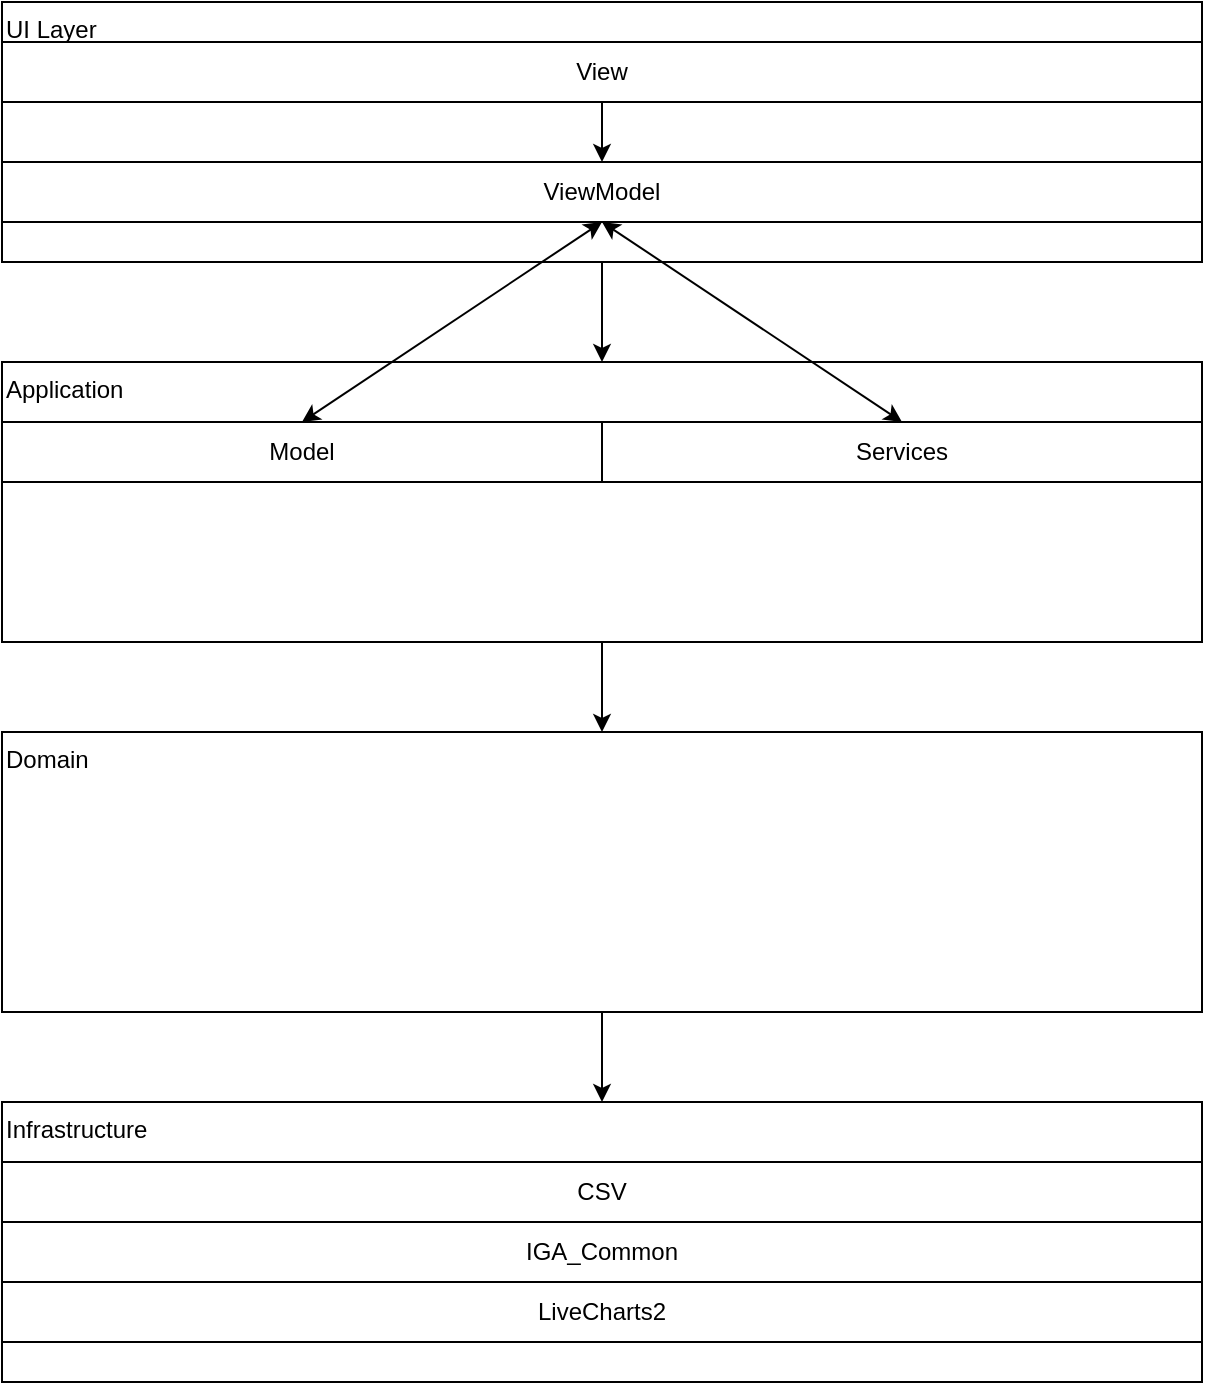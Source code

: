 <mxfile version="28.1.2" pages="2">
  <diagram name="Layer Structure" id="PaTMS0mXZItTdwB3mvPL">
    <mxGraphModel dx="1410" dy="825" grid="1" gridSize="10" guides="1" tooltips="1" connect="1" arrows="1" fold="1" page="1" pageScale="1" pageWidth="827" pageHeight="1169" math="0" shadow="0">
      <root>
        <mxCell id="0" />
        <mxCell id="1" parent="0" />
        <mxCell id="t_3xQdhQJBQ7S3GY_MiX-1" value="UI Layer" style="rounded=0;whiteSpace=wrap;html=1;align=left;verticalAlign=top;" vertex="1" parent="1">
          <mxGeometry x="120" y="80" width="600" height="130" as="geometry" />
        </mxCell>
        <mxCell id="t_3xQdhQJBQ7S3GY_MiX-2" value="View" style="rounded=0;whiteSpace=wrap;html=1;" vertex="1" parent="1">
          <mxGeometry x="120" y="100" width="600" height="30" as="geometry" />
        </mxCell>
        <mxCell id="t_3xQdhQJBQ7S3GY_MiX-3" value="ViewModel" style="rounded=0;whiteSpace=wrap;html=1;" vertex="1" parent="1">
          <mxGeometry x="120" y="160" width="600" height="30" as="geometry" />
        </mxCell>
        <mxCell id="t_3xQdhQJBQ7S3GY_MiX-4" value="&lt;span style=&quot;background-color: transparent; color: light-dark(rgb(0, 0, 0), rgb(255, 255, 255));&quot;&gt;Application&lt;/span&gt;" style="rounded=0;whiteSpace=wrap;html=1;align=left;verticalAlign=top;" vertex="1" parent="1">
          <mxGeometry x="120" y="260" width="600" height="140" as="geometry" />
        </mxCell>
        <mxCell id="t_3xQdhQJBQ7S3GY_MiX-5" value="Domain" style="rounded=0;whiteSpace=wrap;html=1;align=left;verticalAlign=top;" vertex="1" parent="1">
          <mxGeometry x="120" y="445" width="600" height="140" as="geometry" />
        </mxCell>
        <mxCell id="t_3xQdhQJBQ7S3GY_MiX-6" value="Infrastructure" style="rounded=0;whiteSpace=wrap;html=1;align=left;verticalAlign=top;" vertex="1" parent="1">
          <mxGeometry x="120" y="630" width="600" height="140" as="geometry" />
        </mxCell>
        <mxCell id="t_3xQdhQJBQ7S3GY_MiX-7" value="" style="endArrow=classic;html=1;rounded=0;exitX=0.5;exitY=1;exitDx=0;exitDy=0;entryX=0.5;entryY=0;entryDx=0;entryDy=0;" edge="1" parent="1" source="t_3xQdhQJBQ7S3GY_MiX-2" target="t_3xQdhQJBQ7S3GY_MiX-3">
          <mxGeometry width="50" height="50" relative="1" as="geometry">
            <mxPoint x="450" y="350" as="sourcePoint" />
            <mxPoint x="500" y="300" as="targetPoint" />
          </mxGeometry>
        </mxCell>
        <mxCell id="t_3xQdhQJBQ7S3GY_MiX-8" value="" style="endArrow=classic;html=1;rounded=0;exitX=0.5;exitY=1;exitDx=0;exitDy=0;entryX=0.5;entryY=0;entryDx=0;entryDy=0;" edge="1" parent="1" source="t_3xQdhQJBQ7S3GY_MiX-1" target="t_3xQdhQJBQ7S3GY_MiX-4">
          <mxGeometry width="50" height="50" relative="1" as="geometry">
            <mxPoint x="450" y="350" as="sourcePoint" />
            <mxPoint x="500" y="300" as="targetPoint" />
          </mxGeometry>
        </mxCell>
        <mxCell id="t_3xQdhQJBQ7S3GY_MiX-9" value="" style="endArrow=classic;html=1;rounded=0;exitX=0.5;exitY=1;exitDx=0;exitDy=0;entryX=0.5;entryY=0;entryDx=0;entryDy=0;" edge="1" parent="1" source="t_3xQdhQJBQ7S3GY_MiX-4" target="t_3xQdhQJBQ7S3GY_MiX-5">
          <mxGeometry width="50" height="50" relative="1" as="geometry">
            <mxPoint x="530" y="340" as="sourcePoint" />
            <mxPoint x="530" y="390" as="targetPoint" />
          </mxGeometry>
        </mxCell>
        <mxCell id="t_3xQdhQJBQ7S3GY_MiX-10" value="" style="endArrow=classic;html=1;rounded=0;exitX=0.5;exitY=1;exitDx=0;exitDy=0;entryX=0.5;entryY=0;entryDx=0;entryDy=0;" edge="1" parent="1" source="t_3xQdhQJBQ7S3GY_MiX-5" target="t_3xQdhQJBQ7S3GY_MiX-6">
          <mxGeometry width="50" height="50" relative="1" as="geometry">
            <mxPoint x="450" y="560" as="sourcePoint" />
            <mxPoint x="450" y="605" as="targetPoint" />
          </mxGeometry>
        </mxCell>
        <mxCell id="t_3xQdhQJBQ7S3GY_MiX-11" value="Services" style="rounded=0;whiteSpace=wrap;html=1;" vertex="1" parent="1">
          <mxGeometry x="420" y="290" width="300" height="30" as="geometry" />
        </mxCell>
        <mxCell id="t_3xQdhQJBQ7S3GY_MiX-12" value="Model" style="rounded=0;whiteSpace=wrap;html=1;" vertex="1" parent="1">
          <mxGeometry x="120" y="290" width="300" height="30" as="geometry" />
        </mxCell>
        <mxCell id="t_3xQdhQJBQ7S3GY_MiX-13" value="CSV" style="rounded=0;whiteSpace=wrap;html=1;" vertex="1" parent="1">
          <mxGeometry x="120" y="660" width="600" height="30" as="geometry" />
        </mxCell>
        <mxCell id="t_3xQdhQJBQ7S3GY_MiX-14" value="LiveCharts2" style="rounded=0;whiteSpace=wrap;html=1;" vertex="1" parent="1">
          <mxGeometry x="120" y="720" width="600" height="30" as="geometry" />
        </mxCell>
        <mxCell id="t_3xQdhQJBQ7S3GY_MiX-15" value="IGA_Common" style="rounded=0;whiteSpace=wrap;html=1;" vertex="1" parent="1">
          <mxGeometry x="120" y="690" width="600" height="30" as="geometry" />
        </mxCell>
        <mxCell id="t_3xQdhQJBQ7S3GY_MiX-17" value="" style="endArrow=classic;startArrow=classic;html=1;rounded=0;entryX=0.5;entryY=1;entryDx=0;entryDy=0;exitX=0.5;exitY=0;exitDx=0;exitDy=0;" edge="1" parent="1" source="t_3xQdhQJBQ7S3GY_MiX-12" target="t_3xQdhQJBQ7S3GY_MiX-3">
          <mxGeometry width="50" height="50" relative="1" as="geometry">
            <mxPoint x="450" y="450" as="sourcePoint" />
            <mxPoint x="500" y="400" as="targetPoint" />
          </mxGeometry>
        </mxCell>
        <mxCell id="t_3xQdhQJBQ7S3GY_MiX-18" value="" style="endArrow=classic;startArrow=classic;html=1;rounded=0;entryX=0.5;entryY=1;entryDx=0;entryDy=0;exitX=0.5;exitY=0;exitDx=0;exitDy=0;" edge="1" parent="1" source="t_3xQdhQJBQ7S3GY_MiX-11" target="t_3xQdhQJBQ7S3GY_MiX-3">
          <mxGeometry width="50" height="50" relative="1" as="geometry">
            <mxPoint x="400" y="400" as="sourcePoint" />
            <mxPoint x="550" y="300" as="targetPoint" />
          </mxGeometry>
        </mxCell>
      </root>
    </mxGraphModel>
  </diagram>
  <diagram id="8VS-EZ7FtIgBft2ER96T" name="Event and Process Sequential Diagram">
    <mxGraphModel dx="1659" dy="971" grid="1" gridSize="10" guides="1" tooltips="1" connect="1" arrows="1" fold="1" page="1" pageScale="1" pageWidth="827" pageHeight="1169" math="0" shadow="0">
      <root>
        <mxCell id="0" />
        <mxCell id="1" parent="0" />
        <mxCell id="wUC79p5OvyIMpoz_HqnB-2" value="View" style="rounded=0;whiteSpace=wrap;html=1;" vertex="1" parent="1">
          <mxGeometry x="290" y="160" width="120" height="60" as="geometry" />
        </mxCell>
        <mxCell id="wUC79p5OvyIMpoz_HqnB-5" value="ViewModel" style="rounded=0;whiteSpace=wrap;html=1;align=left;verticalAlign=top;" vertex="1" parent="1">
          <mxGeometry x="250" y="300" width="410" height="190" as="geometry" />
        </mxCell>
        <mxCell id="wUC79p5OvyIMpoz_HqnB-6" value="Command" style="rounded=0;whiteSpace=wrap;html=1;" vertex="1" parent="1">
          <mxGeometry x="290" y="340" width="120" height="60" as="geometry" />
        </mxCell>
        <mxCell id="wUC79p5OvyIMpoz_HqnB-3" value="" style="endArrow=classic;html=1;rounded=0;exitX=0.5;exitY=1;exitDx=0;exitDy=0;edgeStyle=orthogonalEdgeStyle;jumpStyle=arc;curved=0;entryX=0.5;entryY=0;entryDx=0;entryDy=0;" edge="1" parent="1" source="wUC79p5OvyIMpoz_HqnB-2" target="wUC79p5OvyIMpoz_HqnB-6">
          <mxGeometry width="50" height="50" relative="1" as="geometry">
            <mxPoint x="290" y="380" as="sourcePoint" />
            <mxPoint x="350" y="300" as="targetPoint" />
            <Array as="points">
              <mxPoint x="350" y="310" />
              <mxPoint x="350" y="310" />
            </Array>
          </mxGeometry>
        </mxCell>
        <mxCell id="wUC79p5OvyIMpoz_HqnB-4" value="1. Event Occured&lt;div&gt;(Pressed Button, etc.)&lt;/div&gt;" style="edgeLabel;html=1;align=center;verticalAlign=middle;resizable=0;points=[];" vertex="1" connectable="0" parent="wUC79p5OvyIMpoz_HqnB-3">
          <mxGeometry x="-0.081" relative="1" as="geometry">
            <mxPoint as="offset" />
          </mxGeometry>
        </mxCell>
        <mxCell id="wUC79p5OvyIMpoz_HqnB-9" value="Model / Services" style="rounded=0;whiteSpace=wrap;html=1;align=left;verticalAlign=top;" vertex="1" parent="1">
          <mxGeometry x="250" y="520" width="410" height="150" as="geometry" />
        </mxCell>
        <mxCell id="wUC79p5OvyIMpoz_HqnB-10" value="Processing Function" style="rounded=0;whiteSpace=wrap;html=1;" vertex="1" parent="1">
          <mxGeometry x="290" y="555" width="120" height="60" as="geometry" />
        </mxCell>
        <mxCell id="wUC79p5OvyIMpoz_HqnB-11" value="" style="endArrow=classic;html=1;rounded=0;exitX=0.5;exitY=1;exitDx=0;exitDy=0;edgeStyle=orthogonalEdgeStyle;jumpStyle=arc;curved=0;entryX=0.5;entryY=0;entryDx=0;entryDy=0;" edge="1" parent="1" source="wUC79p5OvyIMpoz_HqnB-6" target="wUC79p5OvyIMpoz_HqnB-10">
          <mxGeometry width="50" height="50" relative="1" as="geometry">
            <mxPoint x="370" y="290" as="sourcePoint" />
            <mxPoint x="370" y="410" as="targetPoint" />
            <Array as="points">
              <mxPoint x="350" y="480" />
              <mxPoint x="350" y="480" />
            </Array>
          </mxGeometry>
        </mxCell>
        <mxCell id="wUC79p5OvyIMpoz_HqnB-12" value="2. Call Function on Related Model" style="edgeLabel;html=1;align=center;verticalAlign=middle;resizable=0;points=[];" vertex="1" connectable="0" parent="wUC79p5OvyIMpoz_HqnB-11">
          <mxGeometry x="-0.081" relative="1" as="geometry">
            <mxPoint as="offset" />
          </mxGeometry>
        </mxCell>
        <mxCell id="wUC79p5OvyIMpoz_HqnB-15" value="Data Binded&lt;div&gt;Property&lt;/div&gt;" style="rounded=0;whiteSpace=wrap;html=1;" vertex="1" parent="1">
          <mxGeometry x="430" y="340" width="120" height="60" as="geometry" />
        </mxCell>
        <mxCell id="wUC79p5OvyIMpoz_HqnB-16" value="" style="endArrow=classic;html=1;rounded=0;exitX=1;exitY=0.5;exitDx=0;exitDy=0;edgeStyle=orthogonalEdgeStyle;jumpStyle=arc;curved=0;entryX=0.5;entryY=1;entryDx=0;entryDy=0;" edge="1" parent="1" source="wUC79p5OvyIMpoz_HqnB-10" target="wUC79p5OvyIMpoz_HqnB-15">
          <mxGeometry width="50" height="50" relative="1" as="geometry">
            <mxPoint x="430" y="510" as="sourcePoint" />
            <mxPoint x="430" y="665" as="targetPoint" />
            <Array as="points">
              <mxPoint x="490" y="585" />
            </Array>
          </mxGeometry>
        </mxCell>
        <mxCell id="wUC79p5OvyIMpoz_HqnB-17" value="3. Return Value" style="edgeLabel;html=1;align=center;verticalAlign=middle;resizable=0;points=[];" vertex="1" connectable="0" parent="wUC79p5OvyIMpoz_HqnB-16">
          <mxGeometry x="-0.081" relative="1" as="geometry">
            <mxPoint as="offset" />
          </mxGeometry>
        </mxCell>
        <mxCell id="wUC79p5OvyIMpoz_HqnB-18" value="4. Apply to Property" style="edgeLabel;html=1;align=center;verticalAlign=middle;resizable=0;points=[];" vertex="1" connectable="0" parent="wUC79p5OvyIMpoz_HqnB-16">
          <mxGeometry x="0.736" y="-2" relative="1" as="geometry">
            <mxPoint as="offset" />
          </mxGeometry>
        </mxCell>
        <mxCell id="wUC79p5OvyIMpoz_HqnB-19" value="" style="endArrow=classic;html=1;rounded=0;exitX=0.5;exitY=0;exitDx=0;exitDy=0;edgeStyle=orthogonalEdgeStyle;jumpStyle=arc;curved=0;entryX=1;entryY=0.5;entryDx=0;entryDy=0;startArrow=classic;startFill=1;" edge="1" parent="1" source="wUC79p5OvyIMpoz_HqnB-15" target="wUC79p5OvyIMpoz_HqnB-2">
          <mxGeometry width="50" height="50" relative="1" as="geometry">
            <mxPoint x="620" y="425" as="sourcePoint" />
            <mxPoint x="700" y="240" as="targetPoint" />
            <Array as="points">
              <mxPoint x="490" y="190" />
            </Array>
          </mxGeometry>
        </mxCell>
        <mxCell id="wUC79p5OvyIMpoz_HqnB-20" value="5. Apply to UI / UI Data to Proerpty" style="edgeLabel;html=1;align=center;verticalAlign=middle;resizable=0;points=[];" vertex="1" connectable="0" parent="wUC79p5OvyIMpoz_HqnB-19">
          <mxGeometry x="-0.081" relative="1" as="geometry">
            <mxPoint as="offset" />
          </mxGeometry>
        </mxCell>
        <mxCell id="wUC79p5OvyIMpoz_HqnB-22" value="Infrastructure" style="rounded=0;whiteSpace=wrap;html=1;align=left;verticalAlign=top;" vertex="1" parent="1">
          <mxGeometry x="240" y="720" width="410" height="150" as="geometry" />
        </mxCell>
        <mxCell id="wUC79p5OvyIMpoz_HqnB-23" value="" style="endArrow=classic;html=1;rounded=0;exitX=0.5;exitY=1;exitDx=0;exitDy=0;edgeStyle=orthogonalEdgeStyle;jumpStyle=arc;curved=0;entryX=0.27;entryY=0.002;entryDx=0;entryDy=0;entryPerimeter=0;" edge="1" parent="1" source="wUC79p5OvyIMpoz_HqnB-10" target="wUC79p5OvyIMpoz_HqnB-22">
          <mxGeometry width="50" height="50" relative="1" as="geometry">
            <mxPoint x="360" y="730" as="sourcePoint" />
            <mxPoint x="370" y="700" as="targetPoint" />
            <Array as="points">
              <mxPoint x="350" y="720" />
            </Array>
          </mxGeometry>
        </mxCell>
        <mxCell id="wUC79p5OvyIMpoz_HqnB-24" value="Interaction With&lt;div&gt;Infrastructure&lt;/div&gt;&lt;div&gt;(Ext. Lib, etc.)&lt;/div&gt;" style="edgeLabel;html=1;align=center;verticalAlign=middle;resizable=0;points=[];" vertex="1" connectable="0" parent="wUC79p5OvyIMpoz_HqnB-23">
          <mxGeometry x="-0.081" relative="1" as="geometry">
            <mxPoint as="offset" />
          </mxGeometry>
        </mxCell>
      </root>
    </mxGraphModel>
  </diagram>
</mxfile>
